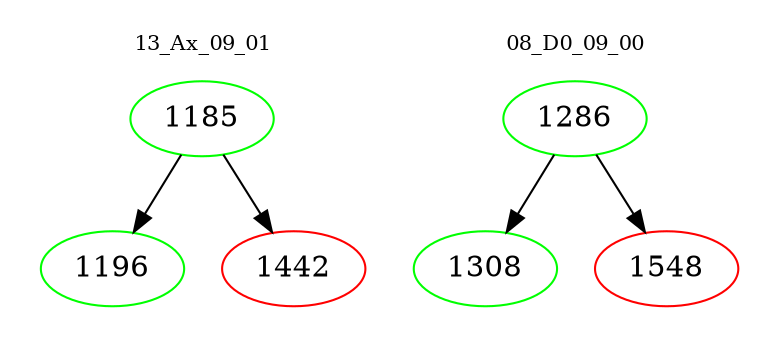 digraph{
subgraph cluster_0 {
color = white
label = "13_Ax_09_01";
fontsize=10;
T0_1185 [label="1185", color="green"]
T0_1185 -> T0_1196 [color="black"]
T0_1196 [label="1196", color="green"]
T0_1185 -> T0_1442 [color="black"]
T0_1442 [label="1442", color="red"]
}
subgraph cluster_1 {
color = white
label = "08_D0_09_00";
fontsize=10;
T1_1286 [label="1286", color="green"]
T1_1286 -> T1_1308 [color="black"]
T1_1308 [label="1308", color="green"]
T1_1286 -> T1_1548 [color="black"]
T1_1548 [label="1548", color="red"]
}
}
